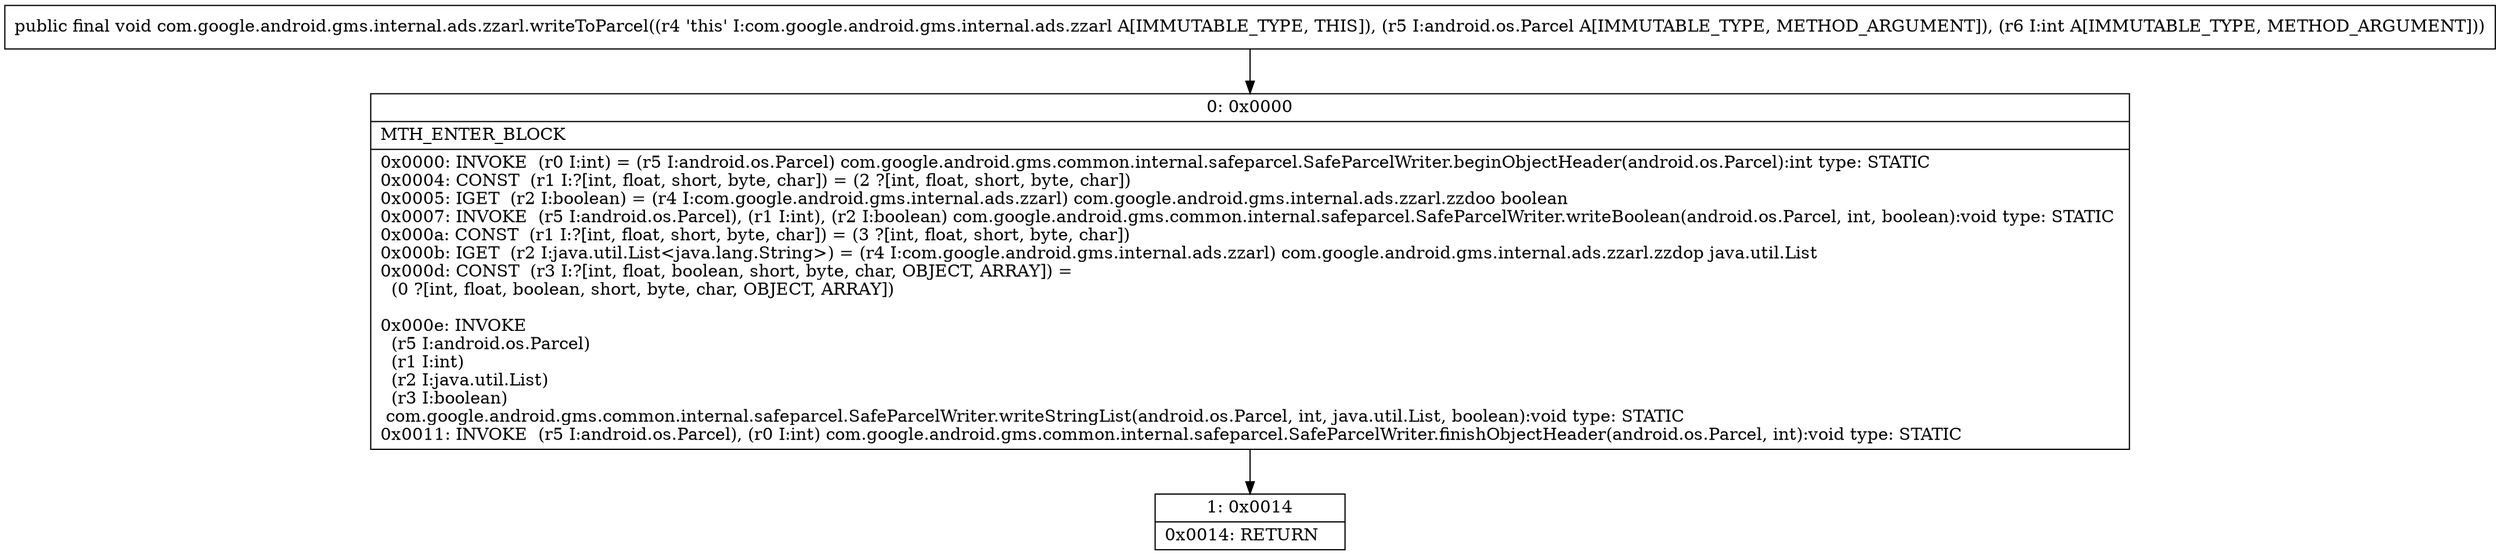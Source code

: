 digraph "CFG forcom.google.android.gms.internal.ads.zzarl.writeToParcel(Landroid\/os\/Parcel;I)V" {
Node_0 [shape=record,label="{0\:\ 0x0000|MTH_ENTER_BLOCK\l|0x0000: INVOKE  (r0 I:int) = (r5 I:android.os.Parcel) com.google.android.gms.common.internal.safeparcel.SafeParcelWriter.beginObjectHeader(android.os.Parcel):int type: STATIC \l0x0004: CONST  (r1 I:?[int, float, short, byte, char]) = (2 ?[int, float, short, byte, char]) \l0x0005: IGET  (r2 I:boolean) = (r4 I:com.google.android.gms.internal.ads.zzarl) com.google.android.gms.internal.ads.zzarl.zzdoo boolean \l0x0007: INVOKE  (r5 I:android.os.Parcel), (r1 I:int), (r2 I:boolean) com.google.android.gms.common.internal.safeparcel.SafeParcelWriter.writeBoolean(android.os.Parcel, int, boolean):void type: STATIC \l0x000a: CONST  (r1 I:?[int, float, short, byte, char]) = (3 ?[int, float, short, byte, char]) \l0x000b: IGET  (r2 I:java.util.List\<java.lang.String\>) = (r4 I:com.google.android.gms.internal.ads.zzarl) com.google.android.gms.internal.ads.zzarl.zzdop java.util.List \l0x000d: CONST  (r3 I:?[int, float, boolean, short, byte, char, OBJECT, ARRAY]) = \l  (0 ?[int, float, boolean, short, byte, char, OBJECT, ARRAY])\l \l0x000e: INVOKE  \l  (r5 I:android.os.Parcel)\l  (r1 I:int)\l  (r2 I:java.util.List)\l  (r3 I:boolean)\l com.google.android.gms.common.internal.safeparcel.SafeParcelWriter.writeStringList(android.os.Parcel, int, java.util.List, boolean):void type: STATIC \l0x0011: INVOKE  (r5 I:android.os.Parcel), (r0 I:int) com.google.android.gms.common.internal.safeparcel.SafeParcelWriter.finishObjectHeader(android.os.Parcel, int):void type: STATIC \l}"];
Node_1 [shape=record,label="{1\:\ 0x0014|0x0014: RETURN   \l}"];
MethodNode[shape=record,label="{public final void com.google.android.gms.internal.ads.zzarl.writeToParcel((r4 'this' I:com.google.android.gms.internal.ads.zzarl A[IMMUTABLE_TYPE, THIS]), (r5 I:android.os.Parcel A[IMMUTABLE_TYPE, METHOD_ARGUMENT]), (r6 I:int A[IMMUTABLE_TYPE, METHOD_ARGUMENT])) }"];
MethodNode -> Node_0;
Node_0 -> Node_1;
}

